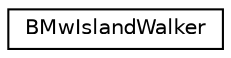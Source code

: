 digraph G
{
  edge [fontname="Helvetica",fontsize="10",labelfontname="Helvetica",labelfontsize="10"];
  node [fontname="Helvetica",fontsize="10",shape=record];
  rankdir=LR;
  Node1 [label="BMwIslandWalker",height=0.2,width=0.4,color="black", fillcolor="white", style="filled",URL="$d0/d65/structBMwIslandWalker.html"];
}
